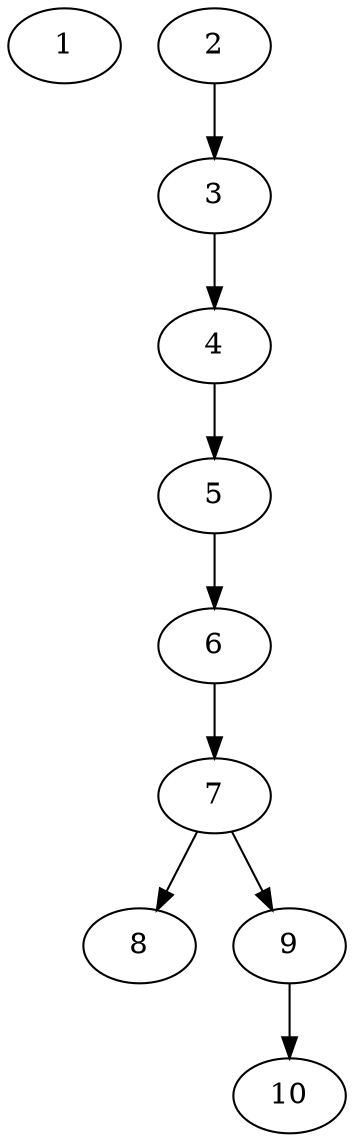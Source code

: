 // DAG (tier=1-easy, mode=compute, n=10, ccr=0.268, fat=0.389, density=0.334, regular=0.788, jump=0.083, mindata=262144, maxdata=2097152)
// DAG automatically generated by daggen at Sun Aug 24 16:33:32 2025
// /home/ermia/Project/Environments/daggen/bin/daggen --dot --ccr 0.268 --fat 0.389 --regular 0.788 --density 0.334 --jump 0.083 --mindata 262144 --maxdata 2097152 -n 10 
digraph G {
  1 [size="13824765669098404", alpha="0.06", expect_size="6912382834549202"]
  2 [size="44476250365886464", alpha="0.00", expect_size="22238125182943232"]
  2 -> 3 [size ="1004250595328"]
  3 [size="729904388383106", alpha="0.10", expect_size="364952194191553"]
  3 -> 4 [size ="32028678422528"]
  4 [size="397441490294407168", alpha="0.06", expect_size="198720745147203584"]
  4 -> 5 [size ="4324528750592"]
  5 [size="21763090804661", alpha="0.18", expect_size="10881545402330"]
  5 -> 6 [size ="785475698688"]
  6 [size="791764491557015", alpha="0.06", expect_size="395882245778507"]
  6 -> 7 [size ="12526574108672"]
  7 [size="70426278033472", alpha="0.09", expect_size="35213139016736"]
  7 -> 8 [size ="3100966387712"]
  7 -> 9 [size ="3100966387712"]
  8 [size="11579145414672656", alpha="0.13", expect_size="5789572707336328"]
  9 [size="4590451776351633408", alpha="0.16", expect_size="2295225888175816704"]
  9 -> 10 [size ="22096675602432"]
  10 [size="324295642426973", alpha="0.08", expect_size="162147821213486"]
}